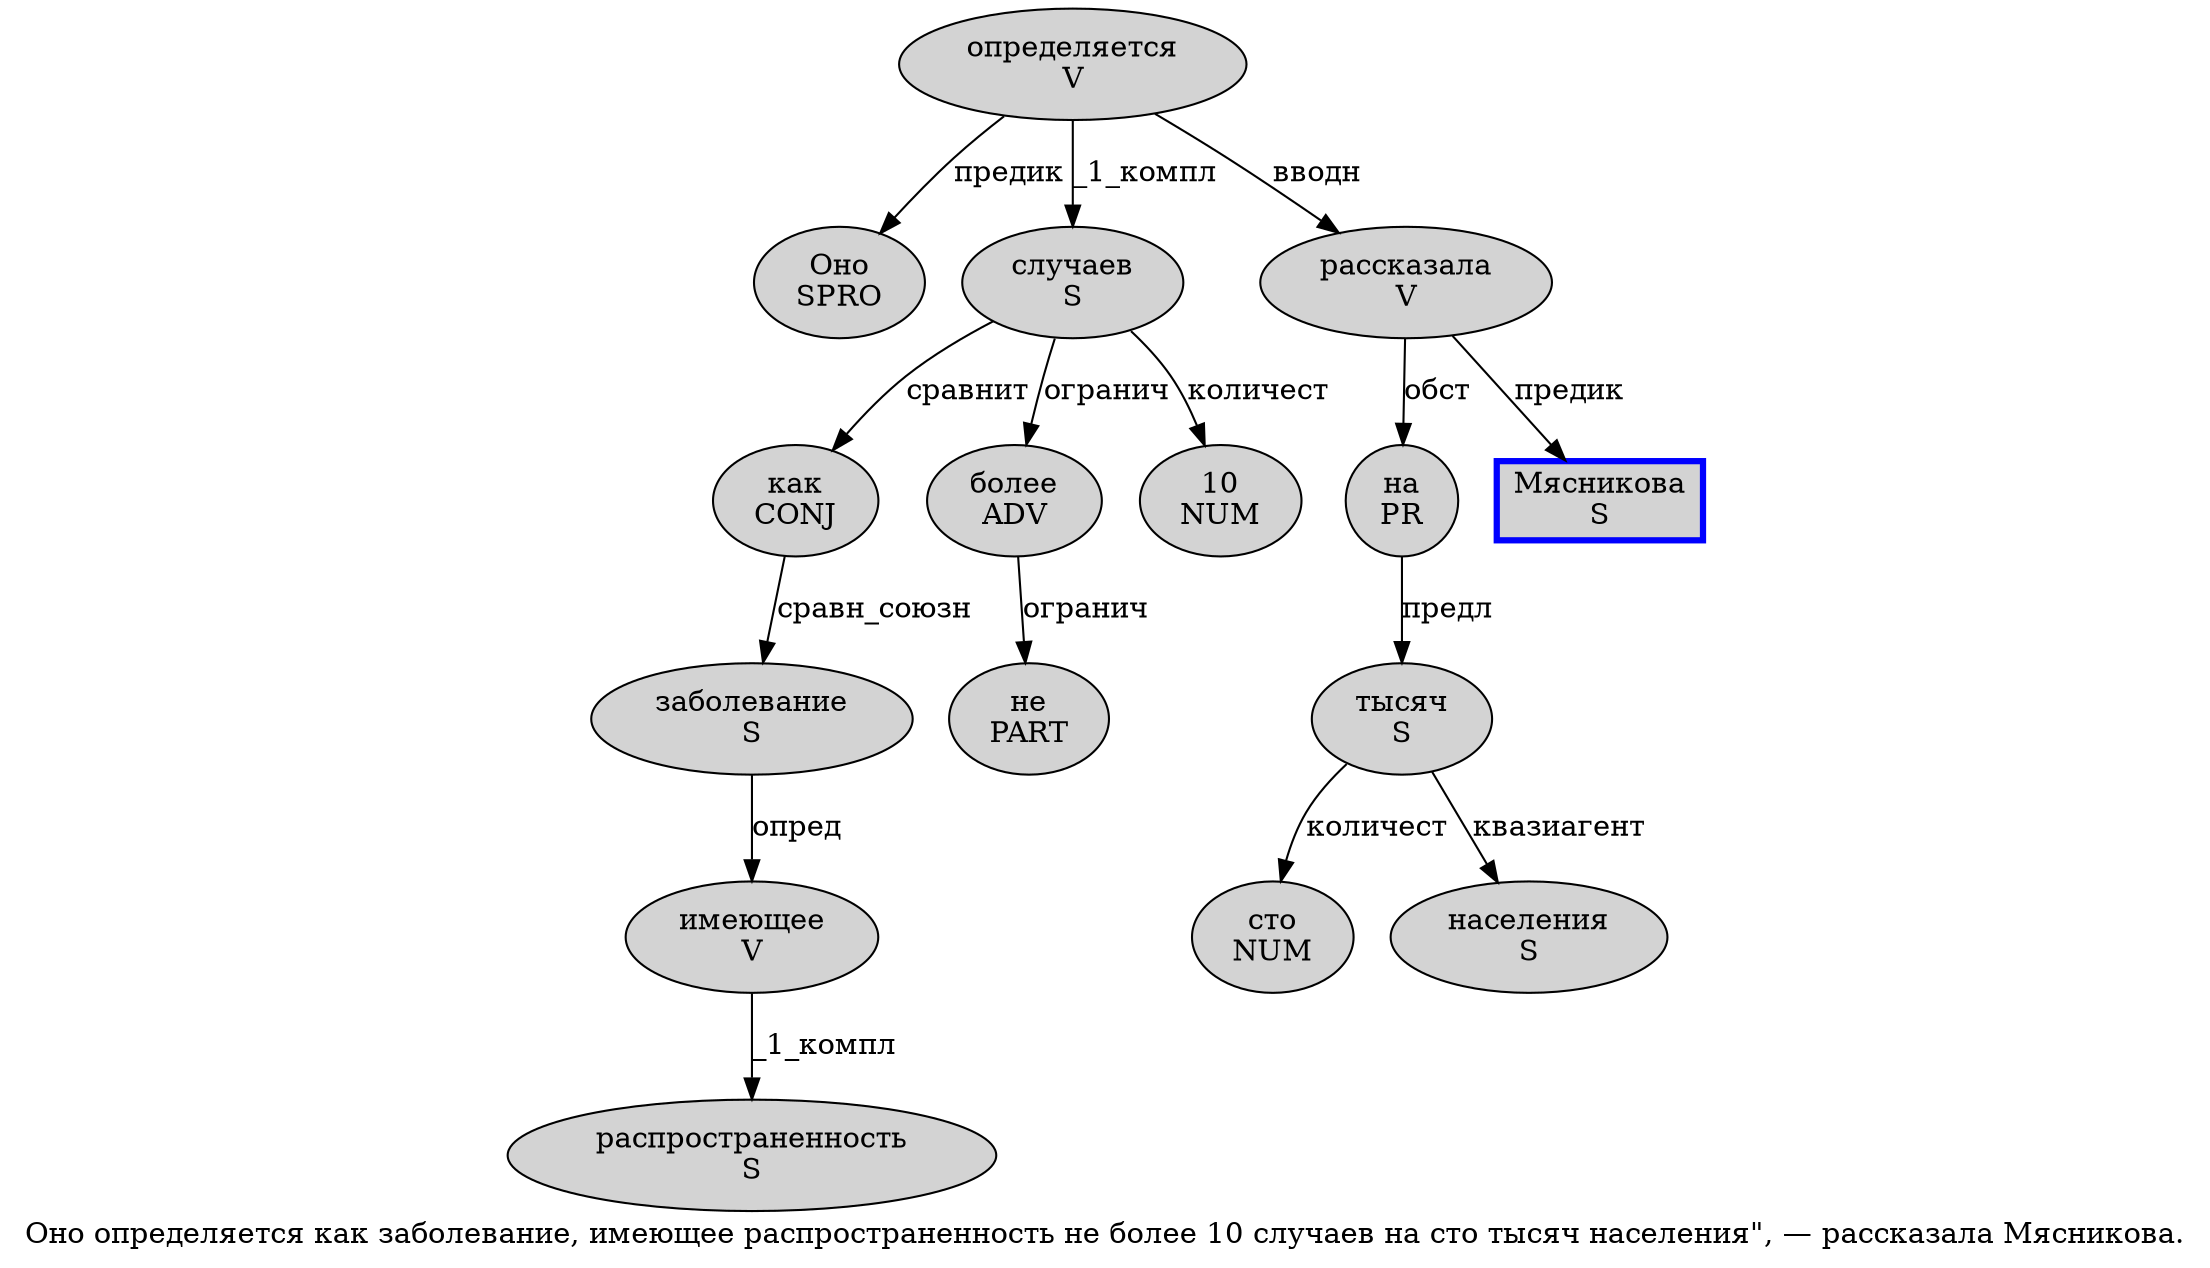 digraph SENTENCE_490 {
	graph [label="Оно определяется как заболевание, имеющее распространенность не более 10 случаев на сто тысяч населения\", — рассказала Мясникова."]
	node [style=filled]
		0 [label="Оно
SPRO" color="" fillcolor=lightgray penwidth=1 shape=ellipse]
		1 [label="определяется
V" color="" fillcolor=lightgray penwidth=1 shape=ellipse]
		2 [label="как
CONJ" color="" fillcolor=lightgray penwidth=1 shape=ellipse]
		3 [label="заболевание
S" color="" fillcolor=lightgray penwidth=1 shape=ellipse]
		5 [label="имеющее
V" color="" fillcolor=lightgray penwidth=1 shape=ellipse]
		6 [label="распространенность
S" color="" fillcolor=lightgray penwidth=1 shape=ellipse]
		7 [label="не
PART" color="" fillcolor=lightgray penwidth=1 shape=ellipse]
		8 [label="более
ADV" color="" fillcolor=lightgray penwidth=1 shape=ellipse]
		9 [label="10
NUM" color="" fillcolor=lightgray penwidth=1 shape=ellipse]
		10 [label="случаев
S" color="" fillcolor=lightgray penwidth=1 shape=ellipse]
		11 [label="на
PR" color="" fillcolor=lightgray penwidth=1 shape=ellipse]
		12 [label="сто
NUM" color="" fillcolor=lightgray penwidth=1 shape=ellipse]
		13 [label="тысяч
S" color="" fillcolor=lightgray penwidth=1 shape=ellipse]
		14 [label="населения
S" color="" fillcolor=lightgray penwidth=1 shape=ellipse]
		18 [label="рассказала
V" color="" fillcolor=lightgray penwidth=1 shape=ellipse]
		19 [label="Мясникова
S" color=blue fillcolor=lightgray penwidth=3 shape=box]
			5 -> 6 [label="_1_компл"]
			3 -> 5 [label="опред"]
			18 -> 11 [label="обст"]
			18 -> 19 [label="предик"]
			2 -> 3 [label="сравн_союзн"]
			13 -> 12 [label="количест"]
			13 -> 14 [label="квазиагент"]
			11 -> 13 [label="предл"]
			8 -> 7 [label="огранич"]
			10 -> 2 [label="сравнит"]
			10 -> 8 [label="огранич"]
			10 -> 9 [label="количест"]
			1 -> 0 [label="предик"]
			1 -> 10 [label="_1_компл"]
			1 -> 18 [label="вводн"]
}